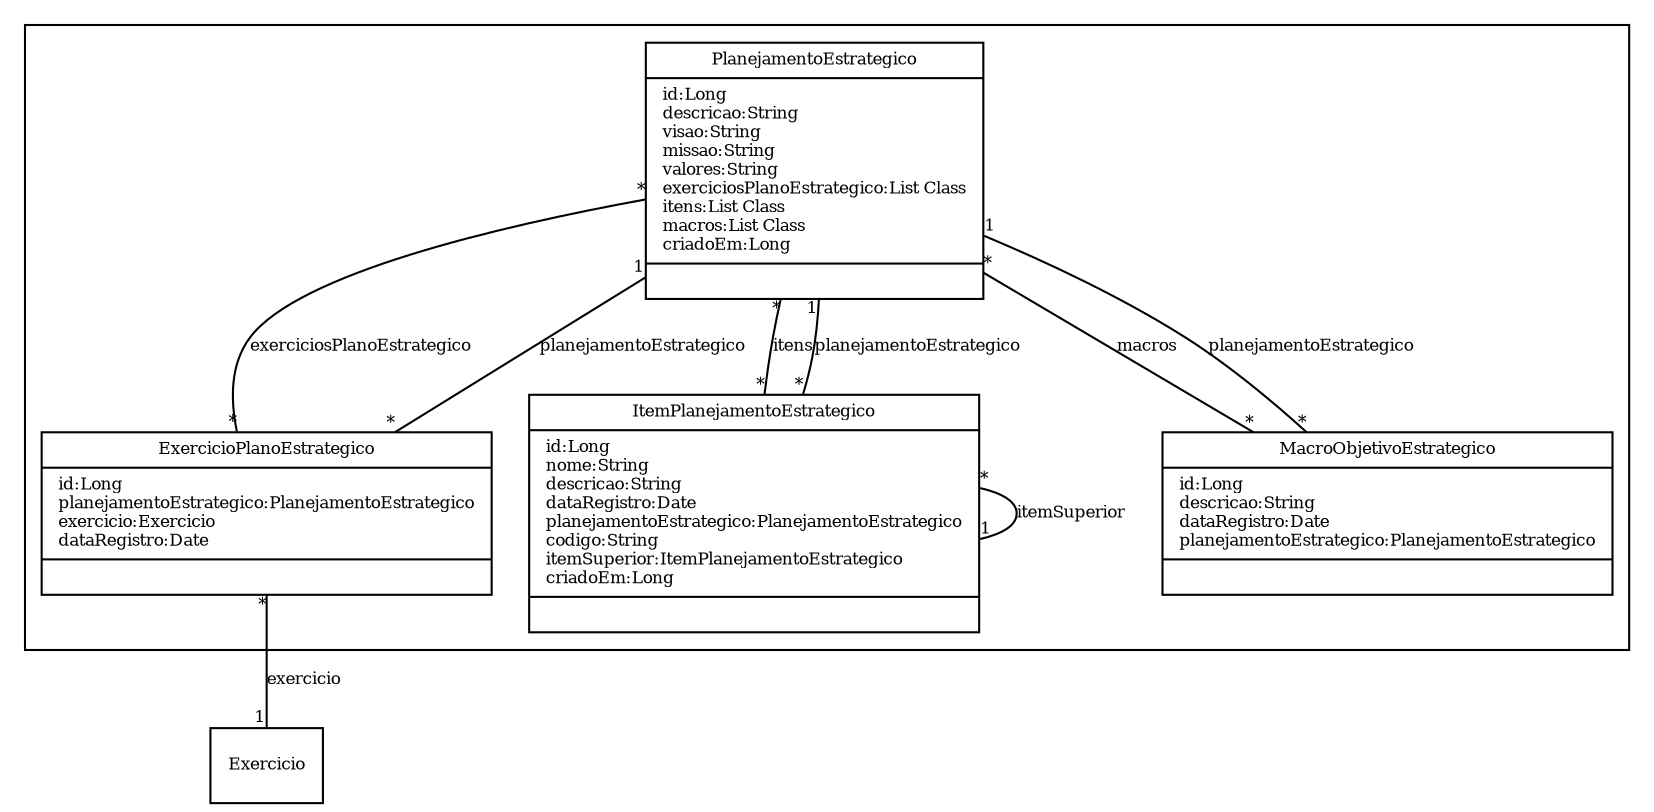 digraph G{
fontname = "Times-Roman"
fontsize = 8

node [
        fontname = "Times-Roman"
        fontsize = 8
        shape = "record"
]

edge [
        fontname = "Times-Roman"
        fontsize = 8
]

subgraph clusterPLANEJAMENTO_ESTRATEGICO
{
PlanejamentoEstrategico [label = "{PlanejamentoEstrategico|id:Long\ldescricao:String\lvisao:String\lmissao:String\lvalores:String\lexerciciosPlanoEstrategico:List Class\litens:List Class\lmacros:List Class\lcriadoEm:Long\l|\l}"]
ExercicioPlanoEstrategico [label = "{ExercicioPlanoEstrategico|id:Long\lplanejamentoEstrategico:PlanejamentoEstrategico\lexercicio:Exercicio\ldataRegistro:Date\l|\l}"]
ItemPlanejamentoEstrategico [label = "{ItemPlanejamentoEstrategico|id:Long\lnome:String\ldescricao:String\ldataRegistro:Date\lplanejamentoEstrategico:PlanejamentoEstrategico\lcodigo:String\litemSuperior:ItemPlanejamentoEstrategico\lcriadoEm:Long\l|\l}"]
MacroObjetivoEstrategico [label = "{MacroObjetivoEstrategico|id:Long\ldescricao:String\ldataRegistro:Date\lplanejamentoEstrategico:PlanejamentoEstrategico\l|\l}"]
}
edge [arrowhead = "none" headlabel = "*" taillabel = "*"] PlanejamentoEstrategico -> ExercicioPlanoEstrategico [label = "exerciciosPlanoEstrategico"]
edge [arrowhead = "none" headlabel = "*" taillabel = "*"] PlanejamentoEstrategico -> ItemPlanejamentoEstrategico [label = "itens"]
edge [arrowhead = "none" headlabel = "*" taillabel = "*"] PlanejamentoEstrategico -> MacroObjetivoEstrategico [label = "macros"]
edge [arrowhead = "none" headlabel = "1" taillabel = "*"] ExercicioPlanoEstrategico -> PlanejamentoEstrategico [label = "planejamentoEstrategico"]
edge [arrowhead = "none" headlabel = "1" taillabel = "*"] ExercicioPlanoEstrategico -> Exercicio [label = "exercicio"]
edge [arrowhead = "none" headlabel = "1" taillabel = "*"] ItemPlanejamentoEstrategico -> PlanejamentoEstrategico [label = "planejamentoEstrategico"]
edge [arrowhead = "none" headlabel = "1" taillabel = "*"] ItemPlanejamentoEstrategico -> ItemPlanejamentoEstrategico [label = "itemSuperior"]
edge [arrowhead = "none" headlabel = "1" taillabel = "*"] MacroObjetivoEstrategico -> PlanejamentoEstrategico [label = "planejamentoEstrategico"]
}
